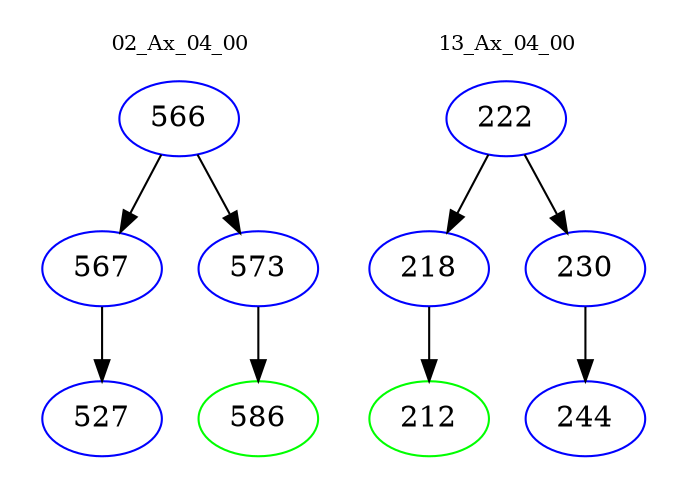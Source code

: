 digraph{
subgraph cluster_0 {
color = white
label = "02_Ax_04_00";
fontsize=10;
T0_566 [label="566", color="blue"]
T0_566 -> T0_567 [color="black"]
T0_567 [label="567", color="blue"]
T0_567 -> T0_527 [color="black"]
T0_527 [label="527", color="blue"]
T0_566 -> T0_573 [color="black"]
T0_573 [label="573", color="blue"]
T0_573 -> T0_586 [color="black"]
T0_586 [label="586", color="green"]
}
subgraph cluster_1 {
color = white
label = "13_Ax_04_00";
fontsize=10;
T1_222 [label="222", color="blue"]
T1_222 -> T1_218 [color="black"]
T1_218 [label="218", color="blue"]
T1_218 -> T1_212 [color="black"]
T1_212 [label="212", color="green"]
T1_222 -> T1_230 [color="black"]
T1_230 [label="230", color="blue"]
T1_230 -> T1_244 [color="black"]
T1_244 [label="244", color="blue"]
}
}
